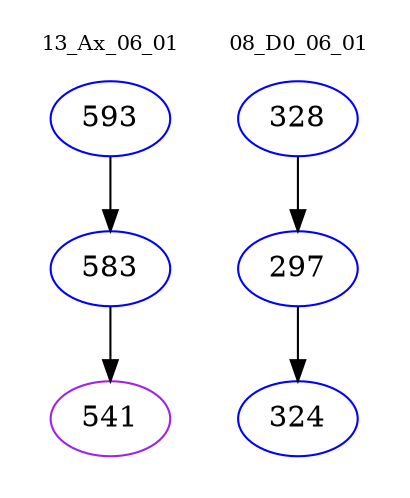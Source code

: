 digraph{
subgraph cluster_0 {
color = white
label = "13_Ax_06_01";
fontsize=10;
T0_593 [label="593", color="blue"]
T0_593 -> T0_583 [color="black"]
T0_583 [label="583", color="blue"]
T0_583 -> T0_541 [color="black"]
T0_541 [label="541", color="purple"]
}
subgraph cluster_1 {
color = white
label = "08_D0_06_01";
fontsize=10;
T1_328 [label="328", color="blue"]
T1_328 -> T1_297 [color="black"]
T1_297 [label="297", color="blue"]
T1_297 -> T1_324 [color="black"]
T1_324 [label="324", color="blue"]
}
}
